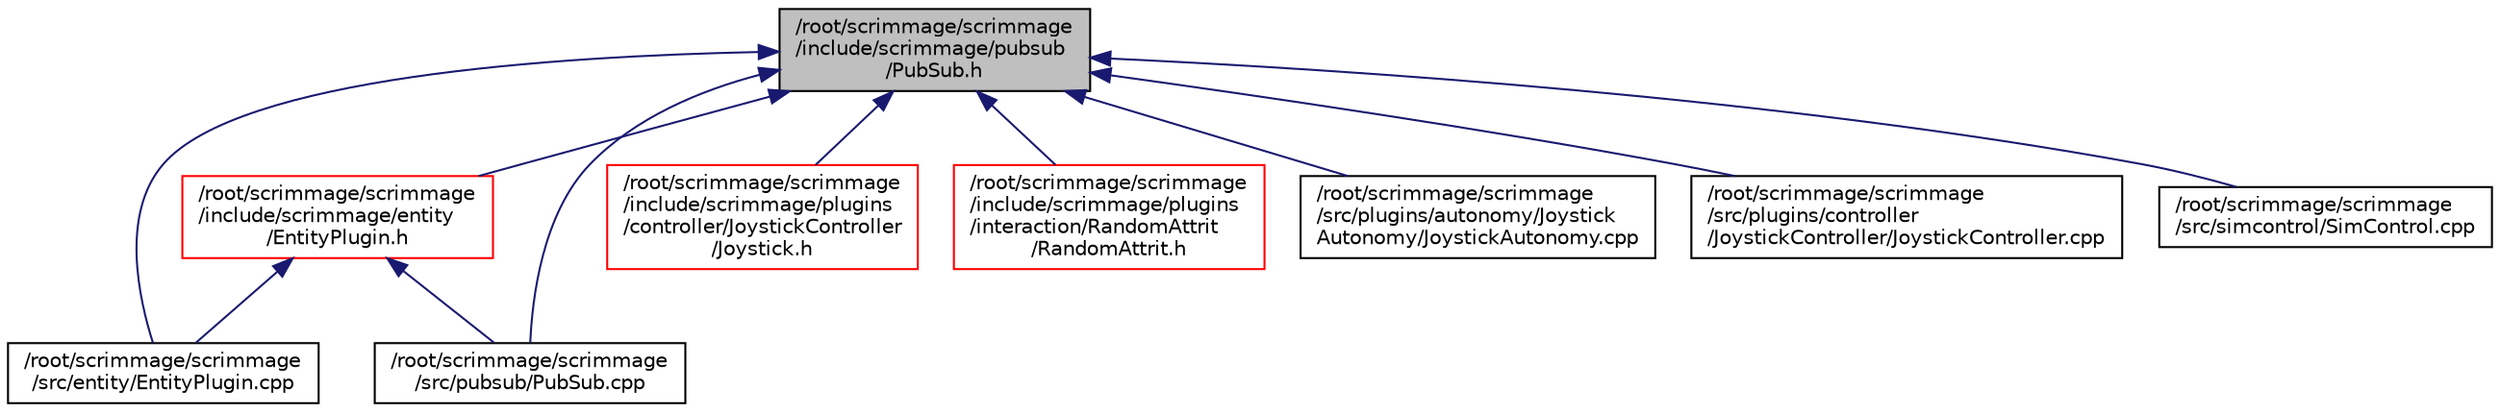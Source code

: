 digraph "/root/scrimmage/scrimmage/include/scrimmage/pubsub/PubSub.h"
{
 // LATEX_PDF_SIZE
  edge [fontname="Helvetica",fontsize="10",labelfontname="Helvetica",labelfontsize="10"];
  node [fontname="Helvetica",fontsize="10",shape=record];
  Node1 [label="/root/scrimmage/scrimmage\l/include/scrimmage/pubsub\l/PubSub.h",height=0.2,width=0.4,color="black", fillcolor="grey75", style="filled", fontcolor="black",tooltip="Brief file description."];
  Node1 -> Node2 [dir="back",color="midnightblue",fontsize="10",style="solid",fontname="Helvetica"];
  Node2 [label="/root/scrimmage/scrimmage\l/include/scrimmage/entity\l/EntityPlugin.h",height=0.2,width=0.4,color="red", fillcolor="white", style="filled",URL="$EntityPlugin_8h.html",tooltip="Brief file description."];
  Node2 -> Node266 [dir="back",color="midnightblue",fontsize="10",style="solid",fontname="Helvetica"];
  Node266 [label="/root/scrimmage/scrimmage\l/src/entity/EntityPlugin.cpp",height=0.2,width=0.4,color="black", fillcolor="white", style="filled",URL="$EntityPlugin_8cpp.html",tooltip="Brief file description."];
  Node2 -> Node275 [dir="back",color="midnightblue",fontsize="10",style="solid",fontname="Helvetica"];
  Node275 [label="/root/scrimmage/scrimmage\l/src/pubsub/PubSub.cpp",height=0.2,width=0.4,color="black", fillcolor="white", style="filled",URL="$PubSub_8cpp.html",tooltip="Brief file description."];
  Node1 -> Node277 [dir="back",color="midnightblue",fontsize="10",style="solid",fontname="Helvetica"];
  Node277 [label="/root/scrimmage/scrimmage\l/include/scrimmage/plugins\l/controller/JoystickController\l/Joystick.h",height=0.2,width=0.4,color="red", fillcolor="white", style="filled",URL="$Joystick_8h.html",tooltip="Brief file description."];
  Node1 -> Node253 [dir="back",color="midnightblue",fontsize="10",style="solid",fontname="Helvetica"];
  Node253 [label="/root/scrimmage/scrimmage\l/include/scrimmage/plugins\l/interaction/RandomAttrit\l/RandomAttrit.h",height=0.2,width=0.4,color="red", fillcolor="white", style="filled",URL="$RandomAttrit_8h.html",tooltip="Brief file description."];
  Node1 -> Node266 [dir="back",color="midnightblue",fontsize="10",style="solid",fontname="Helvetica"];
  Node1 -> Node37 [dir="back",color="midnightblue",fontsize="10",style="solid",fontname="Helvetica"];
  Node37 [label="/root/scrimmage/scrimmage\l/src/plugins/autonomy/Joystick\lAutonomy/JoystickAutonomy.cpp",height=0.2,width=0.4,color="black", fillcolor="white", style="filled",URL="$JoystickAutonomy_8cpp.html",tooltip="Brief file description."];
  Node1 -> Node117 [dir="back",color="midnightblue",fontsize="10",style="solid",fontname="Helvetica"];
  Node117 [label="/root/scrimmage/scrimmage\l/src/plugins/controller\l/JoystickController/JoystickController.cpp",height=0.2,width=0.4,color="black", fillcolor="white", style="filled",URL="$JoystickController_8cpp.html",tooltip="Brief file description."];
  Node1 -> Node275 [dir="back",color="midnightblue",fontsize="10",style="solid",fontname="Helvetica"];
  Node1 -> Node91 [dir="back",color="midnightblue",fontsize="10",style="solid",fontname="Helvetica"];
  Node91 [label="/root/scrimmage/scrimmage\l/src/simcontrol/SimControl.cpp",height=0.2,width=0.4,color="black", fillcolor="white", style="filled",URL="$SimControl_8cpp.html",tooltip="Brief file description."];
}
